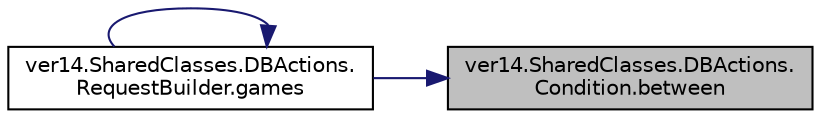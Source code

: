 digraph "ver14.SharedClasses.DBActions.Condition.between"
{
 // LATEX_PDF_SIZE
  edge [fontname="Helvetica",fontsize="10",labelfontname="Helvetica",labelfontsize="10"];
  node [fontname="Helvetica",fontsize="10",shape=record];
  rankdir="RL";
  Node1 [label="ver14.SharedClasses.DBActions.\lCondition.between",height=0.2,width=0.4,color="black", fillcolor="grey75", style="filled", fontcolor="black",tooltip=" "];
  Node1 -> Node2 [dir="back",color="midnightblue",fontsize="10",style="solid",fontname="Helvetica"];
  Node2 [label="ver14.SharedClasses.DBActions.\lRequestBuilder.games",height=0.2,width=0.4,color="black", fillcolor="white", style="filled",URL="$classver14_1_1_shared_classes_1_1_d_b_actions_1_1_request_builder.html#a0eef685f70411a3e15a3157d1575c9a6",tooltip=" "];
  Node2 -> Node2 [dir="back",color="midnightblue",fontsize="10",style="solid",fontname="Helvetica"];
}
